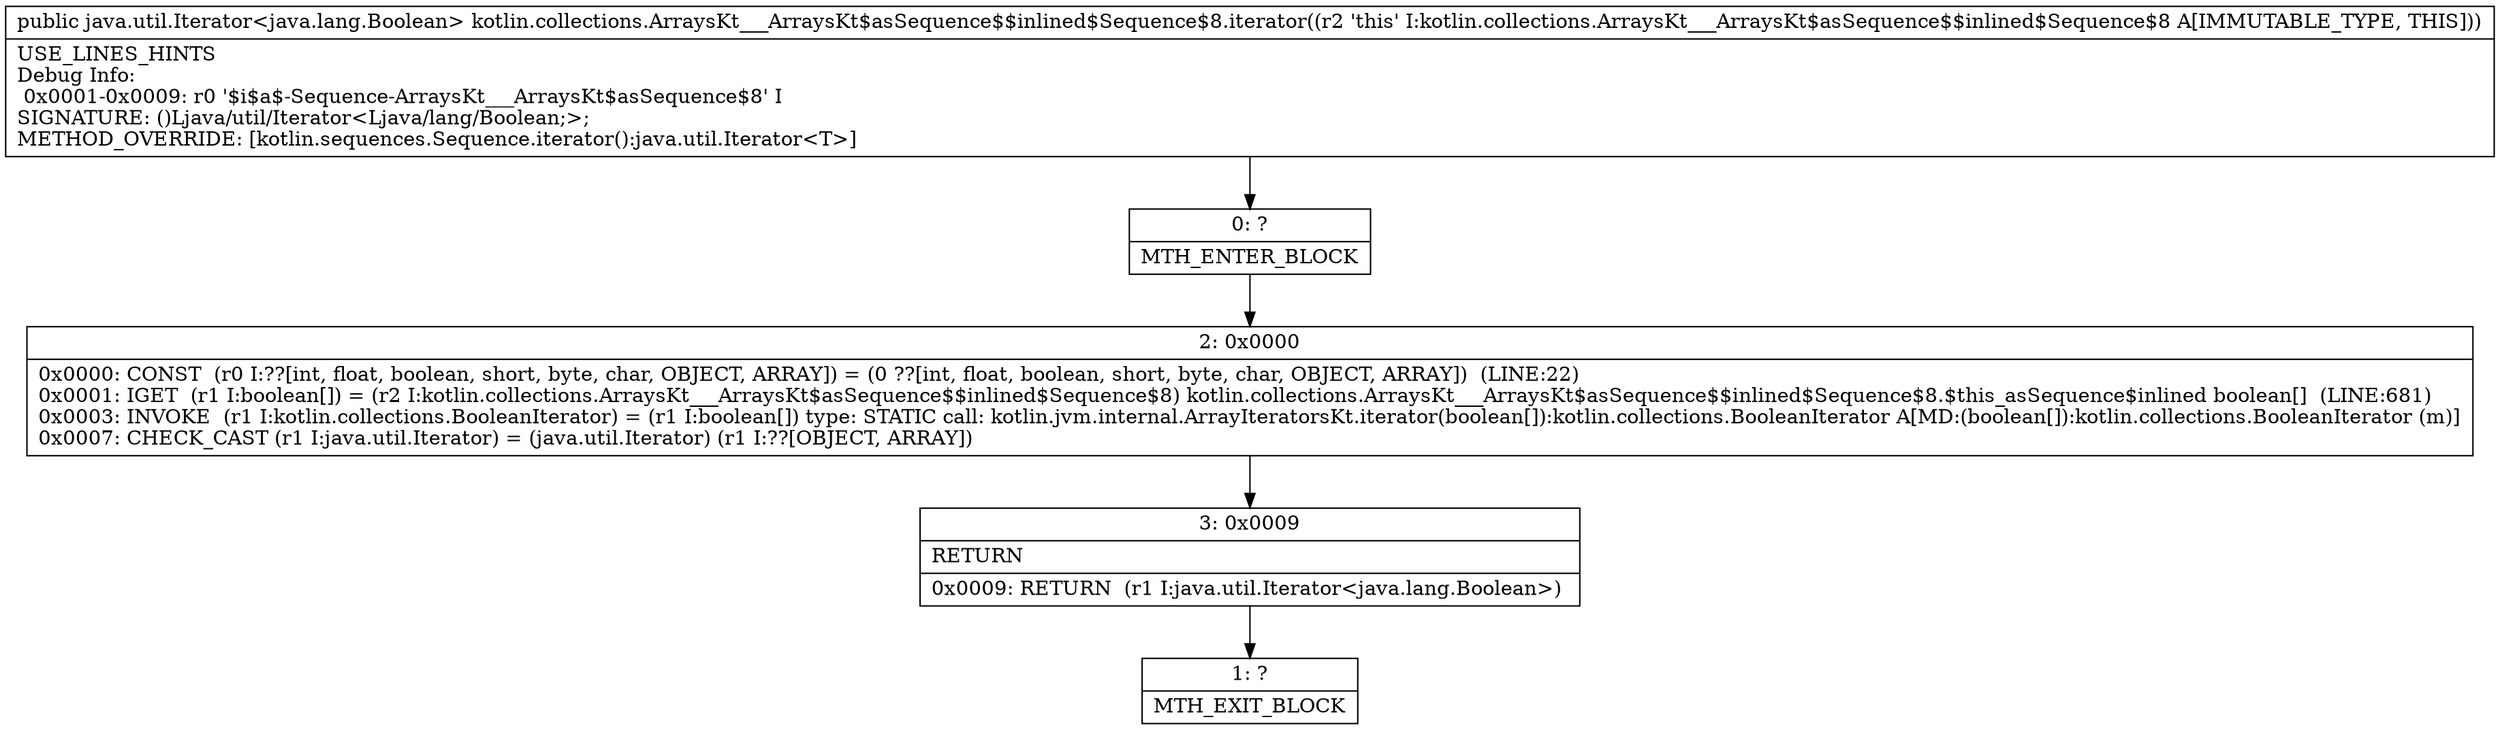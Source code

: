 digraph "CFG forkotlin.collections.ArraysKt___ArraysKt$asSequence$$inlined$Sequence$8.iterator()Ljava\/util\/Iterator;" {
Node_0 [shape=record,label="{0\:\ ?|MTH_ENTER_BLOCK\l}"];
Node_2 [shape=record,label="{2\:\ 0x0000|0x0000: CONST  (r0 I:??[int, float, boolean, short, byte, char, OBJECT, ARRAY]) = (0 ??[int, float, boolean, short, byte, char, OBJECT, ARRAY])  (LINE:22)\l0x0001: IGET  (r1 I:boolean[]) = (r2 I:kotlin.collections.ArraysKt___ArraysKt$asSequence$$inlined$Sequence$8) kotlin.collections.ArraysKt___ArraysKt$asSequence$$inlined$Sequence$8.$this_asSequence$inlined boolean[]  (LINE:681)\l0x0003: INVOKE  (r1 I:kotlin.collections.BooleanIterator) = (r1 I:boolean[]) type: STATIC call: kotlin.jvm.internal.ArrayIteratorsKt.iterator(boolean[]):kotlin.collections.BooleanIterator A[MD:(boolean[]):kotlin.collections.BooleanIterator (m)]\l0x0007: CHECK_CAST (r1 I:java.util.Iterator) = (java.util.Iterator) (r1 I:??[OBJECT, ARRAY]) \l}"];
Node_3 [shape=record,label="{3\:\ 0x0009|RETURN\l|0x0009: RETURN  (r1 I:java.util.Iterator\<java.lang.Boolean\>) \l}"];
Node_1 [shape=record,label="{1\:\ ?|MTH_EXIT_BLOCK\l}"];
MethodNode[shape=record,label="{public java.util.Iterator\<java.lang.Boolean\> kotlin.collections.ArraysKt___ArraysKt$asSequence$$inlined$Sequence$8.iterator((r2 'this' I:kotlin.collections.ArraysKt___ArraysKt$asSequence$$inlined$Sequence$8 A[IMMUTABLE_TYPE, THIS]))  | USE_LINES_HINTS\lDebug Info:\l  0x0001\-0x0009: r0 '$i$a$\-Sequence\-ArraysKt___ArraysKt$asSequence$8' I\lSIGNATURE: ()Ljava\/util\/Iterator\<Ljava\/lang\/Boolean;\>;\lMETHOD_OVERRIDE: [kotlin.sequences.Sequence.iterator():java.util.Iterator\<T\>]\l}"];
MethodNode -> Node_0;Node_0 -> Node_2;
Node_2 -> Node_3;
Node_3 -> Node_1;
}

